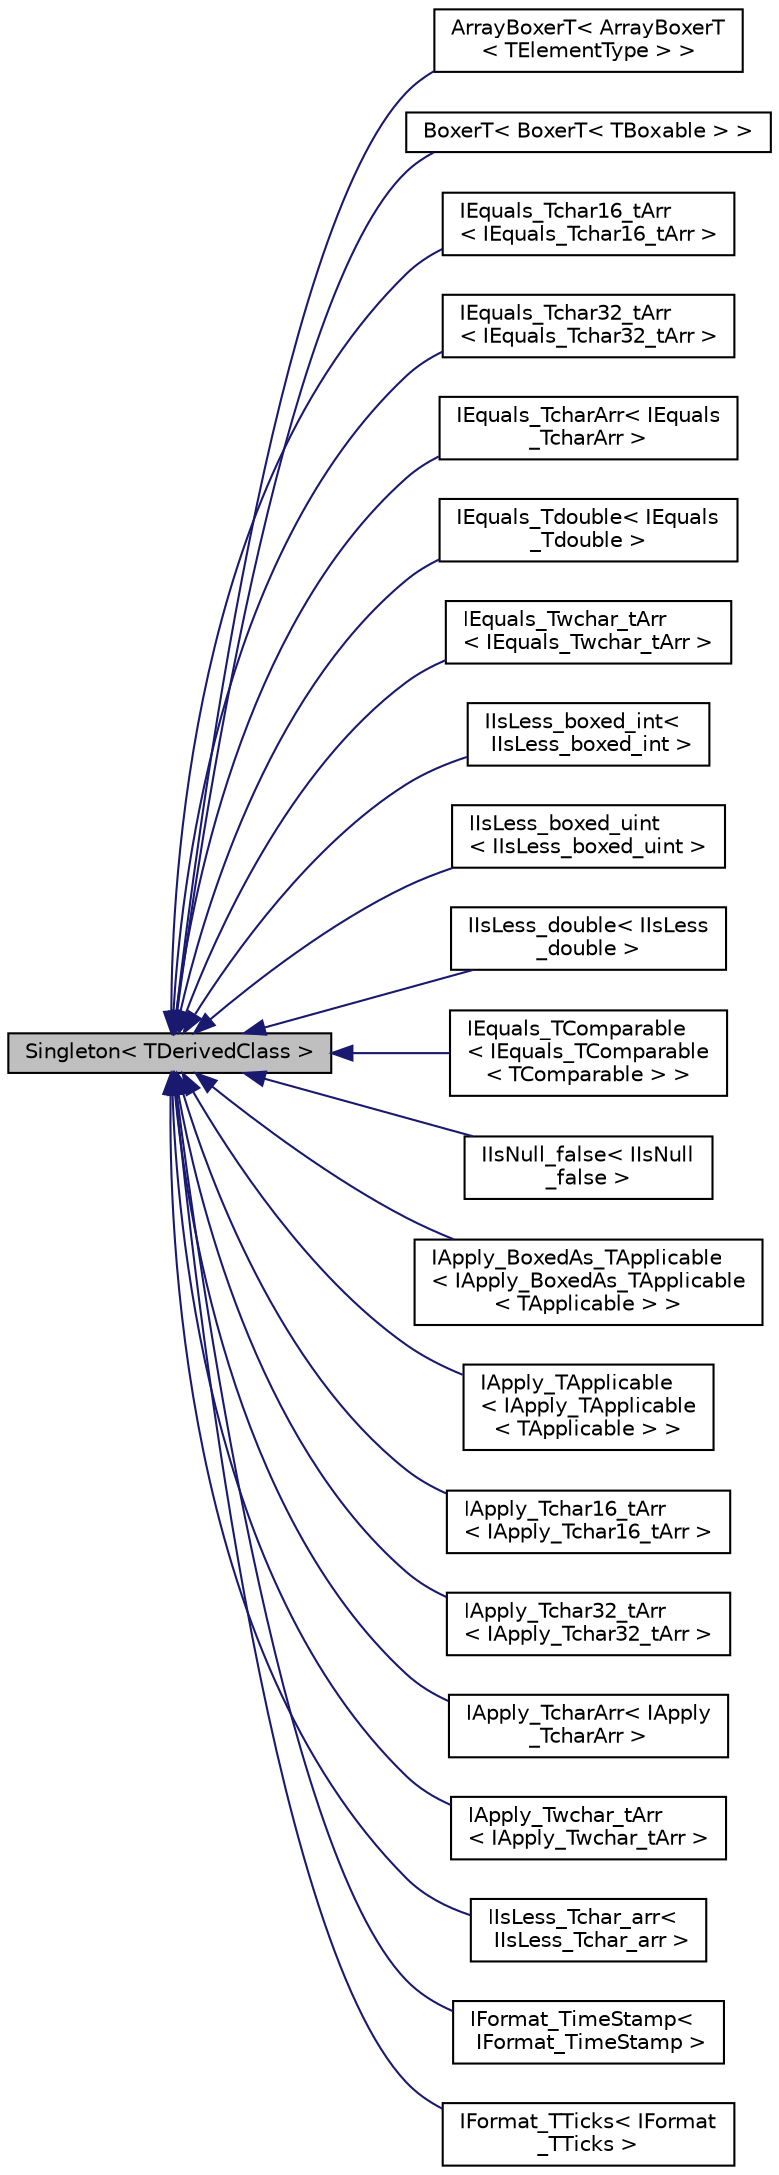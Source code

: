 digraph "Singleton&lt; TDerivedClass &gt;"
{
  edge [fontname="Helvetica",fontsize="10",labelfontname="Helvetica",labelfontsize="10"];
  node [fontname="Helvetica",fontsize="10",shape=record];
  rankdir="LR";
  Node0 [label="Singleton\< TDerivedClass \>",height=0.2,width=0.4,color="black", fillcolor="grey75", style="filled", fontcolor="black"];
  Node0 -> Node1 [dir="back",color="midnightblue",fontsize="10",style="solid",fontname="Helvetica"];
  Node1 [label="ArrayBoxerT\< ArrayBoxerT\l\< TElementType \> \>",height=0.2,width=0.4,color="black", fillcolor="white", style="filled",URL="$classaworx_1_1lib_1_1boxing_1_1ArrayBoxerT.html"];
  Node0 -> Node2 [dir="back",color="midnightblue",fontsize="10",style="solid",fontname="Helvetica"];
  Node2 [label="BoxerT\< BoxerT\< TBoxable \> \>",height=0.2,width=0.4,color="black", fillcolor="white", style="filled",URL="$classaworx_1_1lib_1_1boxing_1_1BoxerT.html"];
  Node0 -> Node3 [dir="back",color="midnightblue",fontsize="10",style="solid",fontname="Helvetica"];
  Node3 [label="IEquals_Tchar16_tArr\l\< IEquals_Tchar16_tArr \>",height=0.2,width=0.4,color="black", fillcolor="white", style="filled",URL="$classaworx_1_1lib_1_1boxing_1_1ftypes_1_1IEquals__Tchar16__tArr.html"];
  Node0 -> Node4 [dir="back",color="midnightblue",fontsize="10",style="solid",fontname="Helvetica"];
  Node4 [label="IEquals_Tchar32_tArr\l\< IEquals_Tchar32_tArr \>",height=0.2,width=0.4,color="black", fillcolor="white", style="filled",URL="$classaworx_1_1lib_1_1boxing_1_1ftypes_1_1IEquals__Tchar32__tArr.html"];
  Node0 -> Node5 [dir="back",color="midnightblue",fontsize="10",style="solid",fontname="Helvetica"];
  Node5 [label="IEquals_TcharArr\< IEquals\l_TcharArr \>",height=0.2,width=0.4,color="black", fillcolor="white", style="filled",URL="$classaworx_1_1lib_1_1boxing_1_1ftypes_1_1IEquals__TcharArr.html"];
  Node0 -> Node6 [dir="back",color="midnightblue",fontsize="10",style="solid",fontname="Helvetica"];
  Node6 [label="IEquals_Tdouble\< IEquals\l_Tdouble \>",height=0.2,width=0.4,color="black", fillcolor="white", style="filled",URL="$classaworx_1_1lib_1_1boxing_1_1ftypes_1_1IEquals__Tdouble.html"];
  Node0 -> Node7 [dir="back",color="midnightblue",fontsize="10",style="solid",fontname="Helvetica"];
  Node7 [label="IEquals_Twchar_tArr\l\< IEquals_Twchar_tArr \>",height=0.2,width=0.4,color="black", fillcolor="white", style="filled",URL="$classaworx_1_1lib_1_1boxing_1_1ftypes_1_1IEquals__Twchar__tArr.html"];
  Node0 -> Node8 [dir="back",color="midnightblue",fontsize="10",style="solid",fontname="Helvetica"];
  Node8 [label="IIsLess_boxed_int\<\l IIsLess_boxed_int \>",height=0.2,width=0.4,color="black", fillcolor="white", style="filled",URL="$classaworx_1_1lib_1_1boxing_1_1ftypes_1_1IIsLess__boxed__int.html"];
  Node0 -> Node9 [dir="back",color="midnightblue",fontsize="10",style="solid",fontname="Helvetica"];
  Node9 [label="IIsLess_boxed_uint\l\< IIsLess_boxed_uint \>",height=0.2,width=0.4,color="black", fillcolor="white", style="filled",URL="$classaworx_1_1lib_1_1boxing_1_1ftypes_1_1IIsLess__boxed__uint.html"];
  Node0 -> Node10 [dir="back",color="midnightblue",fontsize="10",style="solid",fontname="Helvetica"];
  Node10 [label="IIsLess_double\< IIsLess\l_double \>",height=0.2,width=0.4,color="black", fillcolor="white", style="filled",URL="$classaworx_1_1lib_1_1boxing_1_1ftypes_1_1IIsLess__double.html"];
  Node0 -> Node11 [dir="back",color="midnightblue",fontsize="10",style="solid",fontname="Helvetica"];
  Node11 [label="IEquals_TComparable\l\< IEquals_TComparable\l\< TComparable \> \>",height=0.2,width=0.4,color="black", fillcolor="white", style="filled",URL="$classaworx_1_1lib_1_1boxing_1_1IEquals__TComparable.html"];
  Node0 -> Node12 [dir="back",color="midnightblue",fontsize="10",style="solid",fontname="Helvetica"];
  Node12 [label="IIsNull_false\< IIsNull\l_false \>",height=0.2,width=0.4,color="black", fillcolor="white", style="filled",URL="$classaworx_1_1lib_1_1boxing_1_1IIsNull__false.html"];
  Node0 -> Node13 [dir="back",color="midnightblue",fontsize="10",style="solid",fontname="Helvetica"];
  Node13 [label="IApply_BoxedAs_TApplicable\l\< IApply_BoxedAs_TApplicable\l\< TApplicable \> \>",height=0.2,width=0.4,color="black", fillcolor="white", style="filled",URL="$classaworx_1_1lib_1_1strings_1_1boxing_1_1IApply__BoxedAs__TApplicable.html"];
  Node0 -> Node14 [dir="back",color="midnightblue",fontsize="10",style="solid",fontname="Helvetica"];
  Node14 [label="IApply_TApplicable\l\< IApply_TApplicable\l\< TApplicable \> \>",height=0.2,width=0.4,color="black", fillcolor="white", style="filled",URL="$classaworx_1_1lib_1_1strings_1_1boxing_1_1IApply__TApplicable.html"];
  Node0 -> Node15 [dir="back",color="midnightblue",fontsize="10",style="solid",fontname="Helvetica"];
  Node15 [label="IApply_Tchar16_tArr\l\< IApply_Tchar16_tArr \>",height=0.2,width=0.4,color="black", fillcolor="white", style="filled",URL="$classaworx_1_1lib_1_1strings_1_1boxing_1_1IApply__Tchar16__tArr.html"];
  Node0 -> Node16 [dir="back",color="midnightblue",fontsize="10",style="solid",fontname="Helvetica"];
  Node16 [label="IApply_Tchar32_tArr\l\< IApply_Tchar32_tArr \>",height=0.2,width=0.4,color="black", fillcolor="white", style="filled",URL="$classaworx_1_1lib_1_1strings_1_1boxing_1_1IApply__Tchar32__tArr.html"];
  Node0 -> Node17 [dir="back",color="midnightblue",fontsize="10",style="solid",fontname="Helvetica"];
  Node17 [label="IApply_TcharArr\< IApply\l_TcharArr \>",height=0.2,width=0.4,color="black", fillcolor="white", style="filled",URL="$classaworx_1_1lib_1_1strings_1_1boxing_1_1IApply__TcharArr.html"];
  Node0 -> Node18 [dir="back",color="midnightblue",fontsize="10",style="solid",fontname="Helvetica"];
  Node18 [label="IApply_Twchar_tArr\l\< IApply_Twchar_tArr \>",height=0.2,width=0.4,color="black", fillcolor="white", style="filled",URL="$classaworx_1_1lib_1_1strings_1_1boxing_1_1IApply__Twchar__tArr.html"];
  Node0 -> Node19 [dir="back",color="midnightblue",fontsize="10",style="solid",fontname="Helvetica"];
  Node19 [label="IIsLess_Tchar_arr\<\l IIsLess_Tchar_arr \>",height=0.2,width=0.4,color="black", fillcolor="white", style="filled",URL="$classaworx_1_1lib_1_1strings_1_1boxing_1_1IIsLess__Tchar__arr.html"];
  Node0 -> Node20 [dir="back",color="midnightblue",fontsize="10",style="solid",fontname="Helvetica"];
  Node20 [label="IFormat_TimeStamp\<\l IFormat_TimeStamp \>",height=0.2,width=0.4,color="black", fillcolor="white", style="filled",URL="$classaworx_1_1lib_1_1time_1_1IFormat__TimeStamp.html"];
  Node0 -> Node21 [dir="back",color="midnightblue",fontsize="10",style="solid",fontname="Helvetica"];
  Node21 [label="IFormat_TTicks\< IFormat\l_TTicks \>",height=0.2,width=0.4,color="black", fillcolor="white", style="filled",URL="$classaworx_1_1lib_1_1time_1_1IFormat__TTicks.html"];
}
